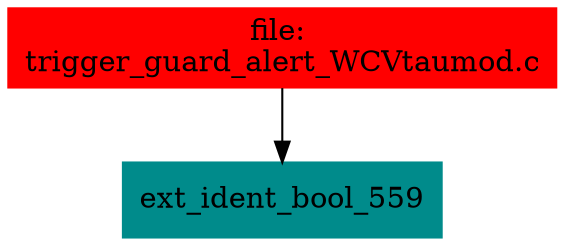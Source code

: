 digraph G {
node [shape=box]

0 [label="file: 
trigger_guard_alert_WCVtaumod.c",color=red, style=filled]
1 [label="ext_ident_bool_559",color=cyan4, style=filled]
0 -> 1


}

